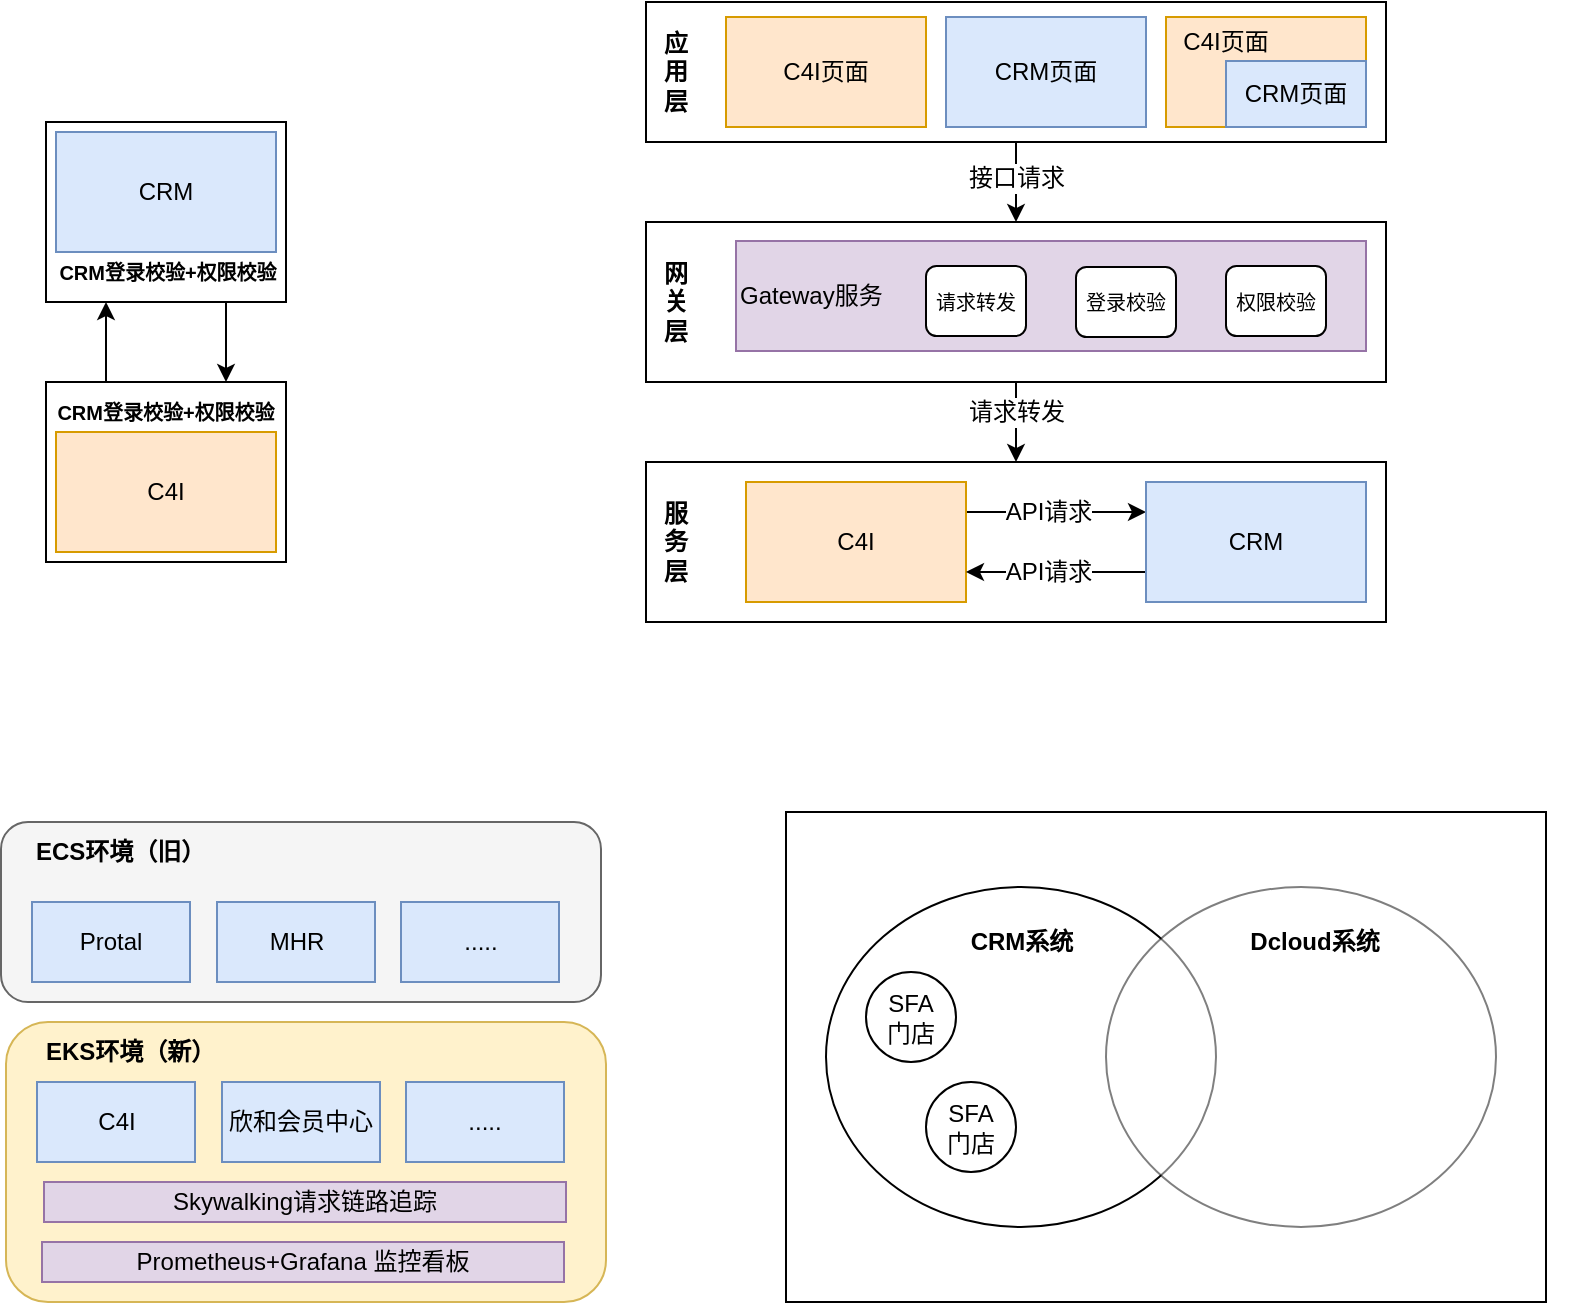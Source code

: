 <mxfile version="24.0.5" type="github">
  <diagram name="第 1 页" id="fpY8yn4sJWRvHEiPrYGF">
    <mxGraphModel dx="1636" dy="506" grid="1" gridSize="10" guides="1" tooltips="1" connect="1" arrows="1" fold="1" page="1" pageScale="1" pageWidth="827" pageHeight="1169" math="0" shadow="0">
      <root>
        <mxCell id="0" />
        <mxCell id="1" parent="0" />
        <mxCell id="G3k9K2cqqkwImt9SPJEE-22" value="" style="group;fillColor=#fff2cc;strokeColor=#d6b656;container=0;" vertex="1" connectable="0" parent="1">
          <mxGeometry x="-470" y="220" width="120" height="90" as="geometry" />
        </mxCell>
        <mxCell id="G3k9K2cqqkwImt9SPJEE-38" style="edgeStyle=orthogonalEdgeStyle;rounded=0;orthogonalLoop=1;jettySize=auto;html=1;exitX=0.75;exitY=1;exitDx=0;exitDy=0;entryX=0.75;entryY=0;entryDx=0;entryDy=0;fontFamily=Helvetica;fontSize=12;fontColor=default;" edge="1" parent="1" source="G3k9K2cqqkwImt9SPJEE-14" target="G3k9K2cqqkwImt9SPJEE-28">
          <mxGeometry relative="1" as="geometry" />
        </mxCell>
        <mxCell id="G3k9K2cqqkwImt9SPJEE-14" value="" style="rounded=0;whiteSpace=wrap;html=1;align=center;verticalAlign=middle;fontFamily=Helvetica;fontSize=12;" vertex="1" parent="1">
          <mxGeometry x="-470" y="220" width="120" height="90" as="geometry" />
        </mxCell>
        <mxCell id="G3k9K2cqqkwImt9SPJEE-8" value="CRM" style="rounded=0;whiteSpace=wrap;html=1;fillColor=#dae8fc;strokeColor=#6c8ebf;" vertex="1" parent="1">
          <mxGeometry x="-465" y="225" width="110" height="60" as="geometry" />
        </mxCell>
        <mxCell id="G3k9K2cqqkwImt9SPJEE-21" value="&lt;font style=&quot;font-size: 10px;&quot;&gt;&lt;b&gt;CRM登录校验+权限校验&lt;/b&gt;&lt;/font&gt;" style="text;html=1;align=center;verticalAlign=middle;whiteSpace=wrap;rounded=0;fontFamily=Helvetica;fontSize=12;fontColor=default;" vertex="1" parent="1">
          <mxGeometry x="-470" y="285" width="121.5" height="20" as="geometry" />
        </mxCell>
        <mxCell id="G3k9K2cqqkwImt9SPJEE-37" style="edgeStyle=orthogonalEdgeStyle;rounded=0;orthogonalLoop=1;jettySize=auto;html=1;exitX=0.25;exitY=0;exitDx=0;exitDy=0;entryX=0.25;entryY=1;entryDx=0;entryDy=0;fontFamily=Helvetica;fontSize=12;fontColor=default;" edge="1" parent="1" source="G3k9K2cqqkwImt9SPJEE-28" target="G3k9K2cqqkwImt9SPJEE-14">
          <mxGeometry relative="1" as="geometry" />
        </mxCell>
        <mxCell id="G3k9K2cqqkwImt9SPJEE-28" value="" style="rounded=0;whiteSpace=wrap;html=1;align=center;verticalAlign=middle;fontFamily=Helvetica;fontSize=12;movable=1;resizable=1;rotatable=1;deletable=1;editable=1;locked=0;connectable=1;container=0;" vertex="1" parent="1">
          <mxGeometry x="-470" y="350" width="120" height="90" as="geometry" />
        </mxCell>
        <mxCell id="G3k9K2cqqkwImt9SPJEE-29" value="C4I" style="rounded=0;whiteSpace=wrap;html=1;fillColor=#ffe6cc;strokeColor=#d79b00;movable=1;resizable=1;rotatable=1;deletable=1;editable=1;locked=0;connectable=1;container=0;" vertex="1" parent="1">
          <mxGeometry x="-465" y="375" width="110" height="60" as="geometry" />
        </mxCell>
        <mxCell id="G3k9K2cqqkwImt9SPJEE-77" value="&lt;font style=&quot;font-size: 10px;&quot;&gt;&lt;b&gt;CRM登录校验+权限校验&lt;/b&gt;&lt;/font&gt;" style="text;html=1;align=center;verticalAlign=middle;whiteSpace=wrap;rounded=0;fontFamily=Helvetica;fontSize=12;fontColor=default;" vertex="1" parent="1">
          <mxGeometry x="-471.5" y="355" width="121.5" height="20" as="geometry" />
        </mxCell>
        <mxCell id="G3k9K2cqqkwImt9SPJEE-93" value="" style="group" vertex="1" connectable="0" parent="1">
          <mxGeometry x="-170" y="160" width="470" height="310" as="geometry" />
        </mxCell>
        <mxCell id="G3k9K2cqqkwImt9SPJEE-61" value="" style="group;dashed=1;" vertex="1" connectable="0" parent="G3k9K2cqqkwImt9SPJEE-93">
          <mxGeometry width="470" height="130" as="geometry" />
        </mxCell>
        <mxCell id="G3k9K2cqqkwImt9SPJEE-54" value="" style="rounded=0;whiteSpace=wrap;html=1;strokeColor=default;align=center;verticalAlign=middle;fontFamily=Helvetica;fontSize=12;fontColor=default;fillColor=default;" vertex="1" parent="G3k9K2cqqkwImt9SPJEE-61">
          <mxGeometry width="370" height="70" as="geometry" />
        </mxCell>
        <mxCell id="G3k9K2cqqkwImt9SPJEE-55" value="应&lt;br&gt;用&lt;br&gt;层" style="text;html=1;align=center;verticalAlign=middle;whiteSpace=wrap;rounded=0;fontFamily=Helvetica;fontSize=12;fontColor=default;fontStyle=1" vertex="1" parent="G3k9K2cqqkwImt9SPJEE-61">
          <mxGeometry x="5" y="10" width="20" height="50" as="geometry" />
        </mxCell>
        <mxCell id="G3k9K2cqqkwImt9SPJEE-56" value="C4I页面" style="rounded=0;whiteSpace=wrap;html=1;strokeColor=#d79b00;align=center;verticalAlign=middle;fontFamily=Helvetica;fontSize=12;fillColor=#ffe6cc;" vertex="1" parent="G3k9K2cqqkwImt9SPJEE-61">
          <mxGeometry x="40" y="7.5" width="100" height="55" as="geometry" />
        </mxCell>
        <mxCell id="G3k9K2cqqkwImt9SPJEE-57" value="CRM页面" style="rounded=0;whiteSpace=wrap;html=1;strokeColor=#6c8ebf;align=center;verticalAlign=middle;fontFamily=Helvetica;fontSize=12;fillColor=#dae8fc;" vertex="1" parent="G3k9K2cqqkwImt9SPJEE-61">
          <mxGeometry x="150" y="7.5" width="100" height="55" as="geometry" />
        </mxCell>
        <mxCell id="G3k9K2cqqkwImt9SPJEE-58" value="" style="rounded=0;whiteSpace=wrap;html=1;strokeColor=#d79b00;align=center;verticalAlign=middle;fontFamily=Helvetica;fontSize=12;fillColor=#ffe6cc;" vertex="1" parent="G3k9K2cqqkwImt9SPJEE-61">
          <mxGeometry x="260" y="7.5" width="100" height="55" as="geometry" />
        </mxCell>
        <mxCell id="G3k9K2cqqkwImt9SPJEE-59" value="C4I页面" style="text;html=1;align=center;verticalAlign=middle;whiteSpace=wrap;rounded=0;fontFamily=Helvetica;fontSize=12;fontColor=default;" vertex="1" parent="G3k9K2cqqkwImt9SPJEE-61">
          <mxGeometry x="260" y="5" width="60" height="30" as="geometry" />
        </mxCell>
        <mxCell id="G3k9K2cqqkwImt9SPJEE-60" value="CRM页面" style="rounded=0;whiteSpace=wrap;html=1;strokeColor=#6c8ebf;align=center;verticalAlign=middle;fontFamily=Helvetica;fontSize=12;fillColor=#dae8fc;" vertex="1" parent="G3k9K2cqqkwImt9SPJEE-61">
          <mxGeometry x="290" y="29.5" width="70" height="33" as="geometry" />
        </mxCell>
        <mxCell id="G3k9K2cqqkwImt9SPJEE-86" style="edgeStyle=orthogonalEdgeStyle;rounded=0;orthogonalLoop=1;jettySize=auto;html=1;exitX=0.5;exitY=1;exitDx=0;exitDy=0;entryX=0.5;entryY=0;entryDx=0;entryDy=0;fontFamily=Helvetica;fontSize=12;fontColor=default;" edge="1" parent="G3k9K2cqqkwImt9SPJEE-93" source="G3k9K2cqqkwImt9SPJEE-54" target="G3k9K2cqqkwImt9SPJEE-81">
          <mxGeometry relative="1" as="geometry" />
        </mxCell>
        <mxCell id="G3k9K2cqqkwImt9SPJEE-87" value="接口请求" style="edgeLabel;html=1;align=center;verticalAlign=middle;resizable=0;points=[];rounded=0;strokeColor=default;fontFamily=Helvetica;fontSize=12;fontColor=default;fillColor=default;" vertex="1" connectable="0" parent="G3k9K2cqqkwImt9SPJEE-86">
          <mxGeometry x="-0.126" relative="1" as="geometry">
            <mxPoint as="offset" />
          </mxGeometry>
        </mxCell>
        <mxCell id="G3k9K2cqqkwImt9SPJEE-89" value="" style="group" vertex="1" connectable="0" parent="G3k9K2cqqkwImt9SPJEE-93">
          <mxGeometry y="110" width="370" height="80" as="geometry" />
        </mxCell>
        <mxCell id="G3k9K2cqqkwImt9SPJEE-81" value="" style="rounded=0;whiteSpace=wrap;html=1;strokeColor=default;align=center;verticalAlign=middle;fontFamily=Helvetica;fontSize=12;fontColor=default;fillColor=default;movable=1;resizable=1;rotatable=1;deletable=1;editable=1;locked=0;connectable=1;" vertex="1" parent="G3k9K2cqqkwImt9SPJEE-89">
          <mxGeometry width="370" height="80" as="geometry" />
        </mxCell>
        <mxCell id="G3k9K2cqqkwImt9SPJEE-82" value="" style="group" vertex="1" connectable="0" parent="G3k9K2cqqkwImt9SPJEE-89">
          <mxGeometry x="45" y="9.5" width="325" height="70.5" as="geometry" />
        </mxCell>
        <mxCell id="G3k9K2cqqkwImt9SPJEE-53" value="&lt;div style=&quot;&quot;&gt;&lt;span style=&quot;background-color: initial;&quot;&gt;Gateway服务&lt;/span&gt;&lt;/div&gt;" style="rounded=0;whiteSpace=wrap;html=1;fillColor=#e1d5e7;strokeColor=#9673a6;movable=1;resizable=1;rotatable=1;deletable=1;editable=1;locked=0;connectable=1;container=0;align=left;" vertex="1" parent="G3k9K2cqqkwImt9SPJEE-82">
          <mxGeometry width="315" height="55" as="geometry" />
        </mxCell>
        <mxCell id="G3k9K2cqqkwImt9SPJEE-69" value="&lt;font style=&quot;font-size: 10px;&quot;&gt;请求转发&lt;/font&gt;" style="rounded=1;whiteSpace=wrap;html=1;strokeColor=default;align=center;verticalAlign=middle;fontFamily=Helvetica;fontSize=12;fontColor=default;fillColor=default;" vertex="1" parent="G3k9K2cqqkwImt9SPJEE-82">
          <mxGeometry x="95" y="12.5" width="50" height="35" as="geometry" />
        </mxCell>
        <mxCell id="G3k9K2cqqkwImt9SPJEE-70" value="&lt;font style=&quot;font-size: 10px;&quot;&gt;登录校验&lt;/font&gt;" style="rounded=1;whiteSpace=wrap;html=1;strokeColor=default;align=center;verticalAlign=middle;fontFamily=Helvetica;fontSize=12;fontColor=default;fillColor=default;" vertex="1" parent="G3k9K2cqqkwImt9SPJEE-82">
          <mxGeometry x="170" y="13" width="50" height="35" as="geometry" />
        </mxCell>
        <mxCell id="G3k9K2cqqkwImt9SPJEE-71" value="&lt;font style=&quot;font-size: 10px;&quot;&gt;权限校验&lt;/font&gt;" style="rounded=1;whiteSpace=wrap;html=1;strokeColor=default;align=center;verticalAlign=middle;fontFamily=Helvetica;fontSize=12;fontColor=default;fillColor=default;" vertex="1" parent="G3k9K2cqqkwImt9SPJEE-82">
          <mxGeometry x="245" y="12.5" width="50" height="35" as="geometry" />
        </mxCell>
        <mxCell id="G3k9K2cqqkwImt9SPJEE-51" value="网&lt;br&gt;关&lt;br&gt;层" style="text;html=1;align=center;verticalAlign=middle;whiteSpace=wrap;rounded=0;fontFamily=Helvetica;fontSize=12;fontColor=default;fontStyle=1" vertex="1" parent="G3k9K2cqqkwImt9SPJEE-89">
          <mxGeometry y="14.5" width="30" height="50" as="geometry" />
        </mxCell>
        <mxCell id="G3k9K2cqqkwImt9SPJEE-90" value="" style="group" vertex="1" connectable="0" parent="G3k9K2cqqkwImt9SPJEE-93">
          <mxGeometry y="230" width="370" height="80" as="geometry" />
        </mxCell>
        <mxCell id="G3k9K2cqqkwImt9SPJEE-39" value="" style="rounded=0;whiteSpace=wrap;html=1;strokeColor=default;align=center;verticalAlign=middle;fontFamily=Helvetica;fontSize=12;fontColor=default;fillColor=default;movable=1;resizable=1;rotatable=1;deletable=1;editable=1;locked=0;connectable=1;" vertex="1" parent="G3k9K2cqqkwImt9SPJEE-90">
          <mxGeometry width="370" height="80" as="geometry" />
        </mxCell>
        <mxCell id="G3k9K2cqqkwImt9SPJEE-45" style="edgeStyle=orthogonalEdgeStyle;rounded=0;orthogonalLoop=1;jettySize=auto;html=1;exitX=1;exitY=0.25;exitDx=0;exitDy=0;entryX=0;entryY=0.25;entryDx=0;entryDy=0;fontFamily=Helvetica;fontSize=12;fontColor=default;" edge="1" parent="G3k9K2cqqkwImt9SPJEE-90" source="G3k9K2cqqkwImt9SPJEE-42" target="G3k9K2cqqkwImt9SPJEE-43">
          <mxGeometry relative="1" as="geometry" />
        </mxCell>
        <mxCell id="G3k9K2cqqkwImt9SPJEE-47" value="API请求" style="edgeLabel;html=1;align=center;verticalAlign=middle;resizable=0;points=[];rounded=0;strokeColor=default;fontFamily=Helvetica;fontSize=12;fontColor=default;fillColor=default;" vertex="1" connectable="0" parent="G3k9K2cqqkwImt9SPJEE-45">
          <mxGeometry x="-0.089" relative="1" as="geometry">
            <mxPoint as="offset" />
          </mxGeometry>
        </mxCell>
        <mxCell id="G3k9K2cqqkwImt9SPJEE-102" value="" style="edgeLabel;html=1;align=center;verticalAlign=middle;resizable=0;points=[];rounded=0;strokeColor=default;fontFamily=Helvetica;fontSize=12;fontColor=default;fillColor=default;" vertex="1" connectable="0" parent="G3k9K2cqqkwImt9SPJEE-45">
          <mxGeometry x="0.7" y="-3" relative="1" as="geometry">
            <mxPoint as="offset" />
          </mxGeometry>
        </mxCell>
        <mxCell id="G3k9K2cqqkwImt9SPJEE-42" value="C4I" style="rounded=0;whiteSpace=wrap;html=1;fillColor=#ffe6cc;strokeColor=#d79b00;movable=1;resizable=1;rotatable=1;deletable=1;editable=1;locked=0;connectable=1;container=0;" vertex="1" parent="G3k9K2cqqkwImt9SPJEE-90">
          <mxGeometry x="50" y="10" width="110" height="60" as="geometry" />
        </mxCell>
        <mxCell id="G3k9K2cqqkwImt9SPJEE-46" style="edgeStyle=orthogonalEdgeStyle;rounded=0;orthogonalLoop=1;jettySize=auto;html=1;exitX=0;exitY=0.75;exitDx=0;exitDy=0;entryX=1;entryY=0.75;entryDx=0;entryDy=0;fontFamily=Helvetica;fontSize=12;fontColor=default;" edge="1" parent="G3k9K2cqqkwImt9SPJEE-90" source="G3k9K2cqqkwImt9SPJEE-43" target="G3k9K2cqqkwImt9SPJEE-42">
          <mxGeometry relative="1" as="geometry">
            <Array as="points">
              <mxPoint x="180" y="55" />
              <mxPoint x="180" y="55" />
            </Array>
          </mxGeometry>
        </mxCell>
        <mxCell id="G3k9K2cqqkwImt9SPJEE-48" value="API请求" style="edgeLabel;html=1;align=center;verticalAlign=middle;resizable=0;points=[];rounded=0;strokeColor=default;fontFamily=Helvetica;fontSize=12;fontColor=default;fillColor=default;" vertex="1" connectable="0" parent="G3k9K2cqqkwImt9SPJEE-46">
          <mxGeometry x="0.458" relative="1" as="geometry">
            <mxPoint x="16" as="offset" />
          </mxGeometry>
        </mxCell>
        <mxCell id="G3k9K2cqqkwImt9SPJEE-43" value="CRM" style="rounded=0;whiteSpace=wrap;html=1;fillColor=#dae8fc;strokeColor=#6c8ebf;" vertex="1" parent="G3k9K2cqqkwImt9SPJEE-90">
          <mxGeometry x="250" y="10" width="110" height="60" as="geometry" />
        </mxCell>
        <mxCell id="G3k9K2cqqkwImt9SPJEE-50" value="服&lt;br&gt;务&lt;br&gt;层" style="text;html=1;align=center;verticalAlign=middle;whiteSpace=wrap;rounded=0;fontFamily=Helvetica;fontSize=12;fontColor=default;fontStyle=1" vertex="1" parent="G3k9K2cqqkwImt9SPJEE-90">
          <mxGeometry y="15" width="30" height="50" as="geometry" />
        </mxCell>
        <mxCell id="G3k9K2cqqkwImt9SPJEE-85" style="edgeStyle=orthogonalEdgeStyle;rounded=0;orthogonalLoop=1;jettySize=auto;html=1;entryX=0.5;entryY=0;entryDx=0;entryDy=0;fontFamily=Helvetica;fontSize=12;fontColor=default;" edge="1" parent="G3k9K2cqqkwImt9SPJEE-93" source="G3k9K2cqqkwImt9SPJEE-81" target="G3k9K2cqqkwImt9SPJEE-39">
          <mxGeometry relative="1" as="geometry" />
        </mxCell>
        <mxCell id="G3k9K2cqqkwImt9SPJEE-88" value="请求转发" style="edgeLabel;html=1;align=center;verticalAlign=middle;resizable=0;points=[];rounded=0;strokeColor=default;fontFamily=Helvetica;fontSize=12;fontColor=default;fillColor=default;" vertex="1" connectable="0" parent="G3k9K2cqqkwImt9SPJEE-85">
          <mxGeometry x="0.294" y="-1" relative="1" as="geometry">
            <mxPoint x="1" y="-11" as="offset" />
          </mxGeometry>
        </mxCell>
        <mxCell id="G3k9K2cqqkwImt9SPJEE-107" value="" style="rounded=1;whiteSpace=wrap;html=1;strokeColor=#666666;align=center;verticalAlign=middle;fontFamily=Helvetica;fontSize=12;fontColor=#333333;fillColor=#f5f5f5;" vertex="1" parent="1">
          <mxGeometry x="-492.5" y="570" width="300" height="90" as="geometry" />
        </mxCell>
        <mxCell id="G3k9K2cqqkwImt9SPJEE-108" value="ECS环境（旧）" style="text;html=1;align=left;verticalAlign=middle;whiteSpace=wrap;rounded=0;fontFamily=Helvetica;fontSize=12;fontColor=default;fontStyle=1" vertex="1" parent="1">
          <mxGeometry x="-477" y="570" width="110" height="30" as="geometry" />
        </mxCell>
        <mxCell id="G3k9K2cqqkwImt9SPJEE-110" value="" style="rounded=1;whiteSpace=wrap;html=1;strokeColor=#d6b656;align=center;verticalAlign=middle;fontFamily=Helvetica;fontSize=12;fillColor=#fff2cc;" vertex="1" parent="1">
          <mxGeometry x="-490" y="670" width="300" height="140" as="geometry" />
        </mxCell>
        <mxCell id="G3k9K2cqqkwImt9SPJEE-111" value="EKS环境（新）" style="text;html=1;align=left;verticalAlign=middle;whiteSpace=wrap;rounded=0;fontFamily=Helvetica;fontSize=12;fontColor=default;fontStyle=1" vertex="1" parent="1">
          <mxGeometry x="-472" y="670" width="94.5" height="30" as="geometry" />
        </mxCell>
        <mxCell id="G3k9K2cqqkwImt9SPJEE-115" value="C4I" style="rounded=0;whiteSpace=wrap;html=1;strokeColor=#6c8ebf;align=center;verticalAlign=middle;fontFamily=Helvetica;fontSize=12;fillColor=#dae8fc;" vertex="1" parent="1">
          <mxGeometry x="-474.5" y="700" width="79" height="40" as="geometry" />
        </mxCell>
        <mxCell id="G3k9K2cqqkwImt9SPJEE-116" value="Protal" style="rounded=0;whiteSpace=wrap;html=1;strokeColor=#6c8ebf;align=center;verticalAlign=middle;fontFamily=Helvetica;fontSize=12;fillColor=#dae8fc;" vertex="1" parent="1">
          <mxGeometry x="-477" y="610" width="79" height="40" as="geometry" />
        </mxCell>
        <mxCell id="G3k9K2cqqkwImt9SPJEE-117" value="MHR" style="rounded=0;whiteSpace=wrap;html=1;strokeColor=#6c8ebf;align=center;verticalAlign=middle;fontFamily=Helvetica;fontSize=12;fillColor=#dae8fc;" vertex="1" parent="1">
          <mxGeometry x="-384.5" y="610" width="79" height="40" as="geometry" />
        </mxCell>
        <mxCell id="G3k9K2cqqkwImt9SPJEE-118" value="....." style="rounded=0;whiteSpace=wrap;html=1;strokeColor=#6c8ebf;align=center;verticalAlign=middle;fontFamily=Helvetica;fontSize=12;fillColor=#dae8fc;" vertex="1" parent="1">
          <mxGeometry x="-292.5" y="610" width="79" height="40" as="geometry" />
        </mxCell>
        <mxCell id="G3k9K2cqqkwImt9SPJEE-119" value="欣和会员中心" style="rounded=0;whiteSpace=wrap;html=1;strokeColor=#6c8ebf;align=center;verticalAlign=middle;fontFamily=Helvetica;fontSize=12;fillColor=#dae8fc;" vertex="1" parent="1">
          <mxGeometry x="-382" y="700" width="79" height="40" as="geometry" />
        </mxCell>
        <mxCell id="G3k9K2cqqkwImt9SPJEE-120" value="....." style="rounded=0;whiteSpace=wrap;html=1;strokeColor=#6c8ebf;align=center;verticalAlign=middle;fontFamily=Helvetica;fontSize=12;fillColor=#dae8fc;" vertex="1" parent="1">
          <mxGeometry x="-290" y="700" width="79" height="40" as="geometry" />
        </mxCell>
        <mxCell id="G3k9K2cqqkwImt9SPJEE-121" value="Skywalking请求链路追踪" style="rounded=0;whiteSpace=wrap;html=1;strokeColor=#9673a6;align=center;verticalAlign=middle;fontFamily=Helvetica;fontSize=12;fillColor=#e1d5e7;" vertex="1" parent="1">
          <mxGeometry x="-471" y="750" width="261" height="20" as="geometry" />
        </mxCell>
        <mxCell id="G3k9K2cqqkwImt9SPJEE-122" value="Prometheus+Grafana 监控看板" style="rounded=0;whiteSpace=wrap;html=1;strokeColor=#9673a6;align=center;verticalAlign=middle;fontFamily=Helvetica;fontSize=12;fillColor=#e1d5e7;" vertex="1" parent="1">
          <mxGeometry x="-472" y="780" width="261" height="20" as="geometry" />
        </mxCell>
        <mxCell id="G3k9K2cqqkwImt9SPJEE-123" value="" style="rounded=0;whiteSpace=wrap;html=1;strokeColor=default;align=center;verticalAlign=middle;fontFamily=Helvetica;fontSize=12;fontColor=default;fillColor=default;" vertex="1" parent="1">
          <mxGeometry x="-100" y="565" width="380" height="245" as="geometry" />
        </mxCell>
        <mxCell id="G3k9K2cqqkwImt9SPJEE-124" value="" style="ellipse;whiteSpace=wrap;html=1;rounded=0;strokeColor=default;align=center;verticalAlign=middle;fontFamily=Helvetica;fontSize=12;fontColor=default;fillColor=default;" vertex="1" parent="1">
          <mxGeometry x="-80" y="602.5" width="195" height="170" as="geometry" />
        </mxCell>
        <mxCell id="G3k9K2cqqkwImt9SPJEE-125" value="" style="ellipse;whiteSpace=wrap;html=1;rounded=0;strokeColor=default;align=center;verticalAlign=middle;fontFamily=Helvetica;fontSize=12;fontColor=default;fillColor=default;opacity=50;" vertex="1" parent="1">
          <mxGeometry x="60" y="602.5" width="195" height="170" as="geometry" />
        </mxCell>
        <mxCell id="G3k9K2cqqkwImt9SPJEE-126" value="CRM系统" style="text;html=1;align=center;verticalAlign=middle;whiteSpace=wrap;rounded=0;fontFamily=Helvetica;fontSize=12;fontColor=default;fontStyle=1" vertex="1" parent="1">
          <mxGeometry x="-12.5" y="615" width="60" height="30" as="geometry" />
        </mxCell>
        <mxCell id="G3k9K2cqqkwImt9SPJEE-127" value="Dcloud系统" style="text;html=1;align=center;verticalAlign=middle;whiteSpace=wrap;rounded=0;fontFamily=Helvetica;fontSize=12;fontColor=default;fontStyle=1" vertex="1" parent="1">
          <mxGeometry x="127.5" y="615" width="72.5" height="30" as="geometry" />
        </mxCell>
        <mxCell id="G3k9K2cqqkwImt9SPJEE-129" value="SFA&lt;br&gt;门店" style="ellipse;whiteSpace=wrap;html=1;aspect=fixed;rounded=0;strokeColor=default;align=center;verticalAlign=middle;fontFamily=Helvetica;fontSize=12;fontColor=default;fillColor=default;" vertex="1" parent="1">
          <mxGeometry x="-60" y="645" width="45" height="45" as="geometry" />
        </mxCell>
        <mxCell id="G3k9K2cqqkwImt9SPJEE-130" value="SFA&lt;br&gt;门店" style="ellipse;whiteSpace=wrap;html=1;aspect=fixed;rounded=0;strokeColor=default;align=center;verticalAlign=middle;fontFamily=Helvetica;fontSize=12;fontColor=default;fillColor=default;" vertex="1" parent="1">
          <mxGeometry x="-30" y="700" width="45" height="45" as="geometry" />
        </mxCell>
      </root>
    </mxGraphModel>
  </diagram>
</mxfile>
